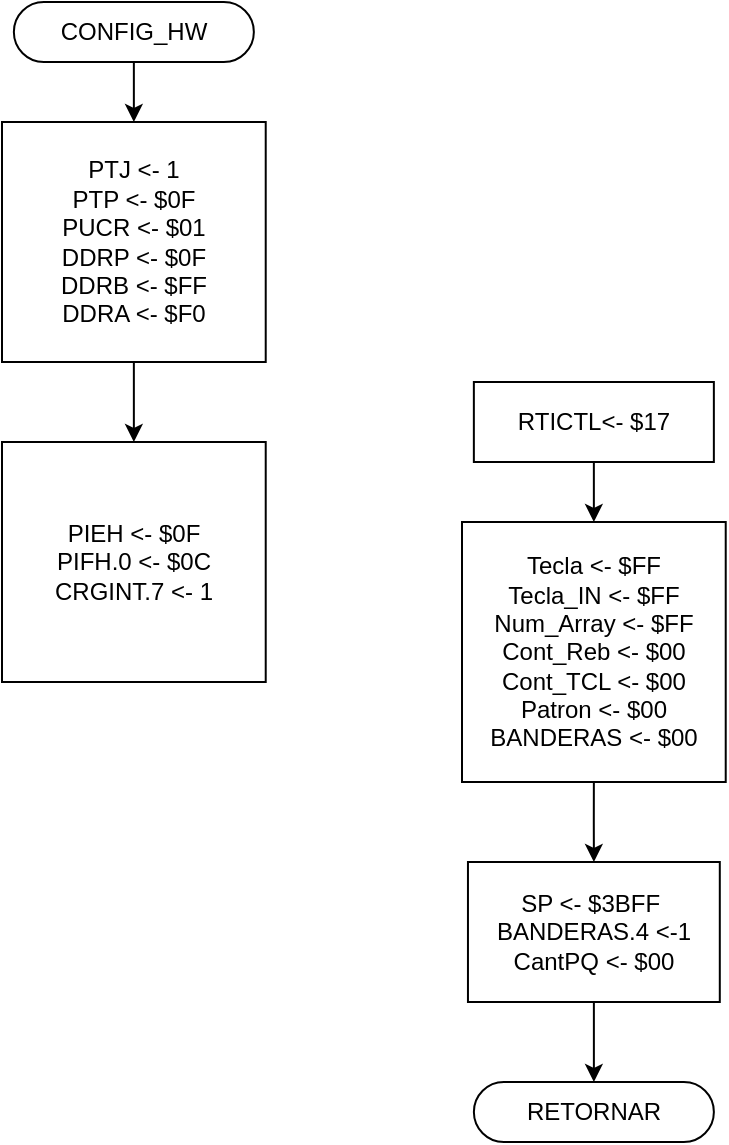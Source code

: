 <mxfile version="13.3.7" type="device"><diagram id="C5RBs43oDa-KdzZeNtuy" name="Page-1"><mxGraphModel dx="510" dy="524" grid="1" gridSize="10" guides="1" tooltips="1" connect="1" arrows="1" fold="1" page="1" pageScale="1" pageWidth="827" pageHeight="1169" math="0" shadow="0"><root><mxCell id="WIyWlLk6GJQsqaUBKTNV-0"/><mxCell id="WIyWlLk6GJQsqaUBKTNV-1" parent="WIyWlLk6GJQsqaUBKTNV-0"/><mxCell id="BiNuqb0XL55MywbdJWPC-0" style="edgeStyle=orthogonalEdgeStyle;rounded=0;orthogonalLoop=1;jettySize=auto;html=1;exitX=0.5;exitY=1;exitDx=0;exitDy=0;entryX=0.5;entryY=0;entryDx=0;entryDy=0;" parent="WIyWlLk6GJQsqaUBKTNV-1" source="BiNuqb0XL55MywbdJWPC-1" target="BiNuqb0XL55MywbdJWPC-3" edge="1"><mxGeometry relative="1" as="geometry"/></mxCell><mxCell id="BiNuqb0XL55MywbdJWPC-1" value="CONFIG_HW" style="rounded=1;whiteSpace=wrap;html=1;fontSize=12;glass=0;strokeWidth=1;shadow=0;arcSize=50;" parent="WIyWlLk6GJQsqaUBKTNV-1" vertex="1"><mxGeometry x="165.93" y="30" width="120" height="30" as="geometry"/></mxCell><mxCell id="BiNuqb0XL55MywbdJWPC-11" style="edgeStyle=orthogonalEdgeStyle;rounded=0;orthogonalLoop=1;jettySize=auto;html=1;exitX=0.5;exitY=1;exitDx=0;exitDy=0;entryX=0.5;entryY=0;entryDx=0;entryDy=0;" parent="WIyWlLk6GJQsqaUBKTNV-1" source="BiNuqb0XL55MywbdJWPC-3" target="BiNuqb0XL55MywbdJWPC-10" edge="1"><mxGeometry relative="1" as="geometry"/></mxCell><mxCell id="BiNuqb0XL55MywbdJWPC-3" value="PTJ &amp;lt;- 1&lt;br&gt;PTP &amp;lt;- $0F&lt;br&gt;PUCR &amp;lt;- $01&lt;br&gt;DDRP &amp;lt;- $0F&lt;br&gt;DDRB &amp;lt;- $FF&lt;br&gt;DDRA &amp;lt;- $F0" style="rounded=0;whiteSpace=wrap;html=1;" parent="WIyWlLk6GJQsqaUBKTNV-1" vertex="1"><mxGeometry x="160" y="90" width="131.86" height="120" as="geometry"/></mxCell><mxCell id="BiNuqb0XL55MywbdJWPC-4" style="edgeStyle=orthogonalEdgeStyle;rounded=0;orthogonalLoop=1;jettySize=auto;html=1;exitX=0.5;exitY=1;exitDx=0;exitDy=0;entryX=0.5;entryY=0;entryDx=0;entryDy=0;" parent="WIyWlLk6GJQsqaUBKTNV-1" source="BiNuqb0XL55MywbdJWPC-5" target="BiNuqb0XL55MywbdJWPC-7" edge="1"><mxGeometry relative="1" as="geometry"/></mxCell><mxCell id="BiNuqb0XL55MywbdJWPC-5" value="&lt;span&gt;RTICTL&amp;lt;- $17&lt;/span&gt;" style="rounded=0;whiteSpace=wrap;html=1;" parent="WIyWlLk6GJQsqaUBKTNV-1" vertex="1"><mxGeometry x="395.93" y="220" width="120" height="40" as="geometry"/></mxCell><mxCell id="BiNuqb0XL55MywbdJWPC-6" style="edgeStyle=orthogonalEdgeStyle;rounded=0;orthogonalLoop=1;jettySize=auto;html=1;exitX=0.5;exitY=1;exitDx=0;exitDy=0;" parent="WIyWlLk6GJQsqaUBKTNV-1" source="BiNuqb0XL55MywbdJWPC-7" target="BiNuqb0XL55MywbdJWPC-8" edge="1"><mxGeometry relative="1" as="geometry"/></mxCell><mxCell id="BiNuqb0XL55MywbdJWPC-7" value="Tecla &amp;lt;- $FF&lt;br&gt;Tecla_IN &amp;lt;- $FF&lt;br&gt;Num_Array &amp;lt;- $FF&lt;br&gt;Cont_Reb &amp;lt;- $00&lt;br&gt;Cont_TCL &amp;lt;- $00&lt;br&gt;Patron &amp;lt;- $00&lt;br&gt;BANDERAS &amp;lt;- $00" style="rounded=0;whiteSpace=wrap;html=1;" parent="WIyWlLk6GJQsqaUBKTNV-1" vertex="1"><mxGeometry x="390" y="290" width="131.86" height="130" as="geometry"/></mxCell><mxCell id="JgVnHlpCNay2Xa7bmQYu-2" style="edgeStyle=orthogonalEdgeStyle;rounded=0;orthogonalLoop=1;jettySize=auto;html=1;exitX=0.5;exitY=1;exitDx=0;exitDy=0;entryX=0.5;entryY=0;entryDx=0;entryDy=0;" edge="1" parent="WIyWlLk6GJQsqaUBKTNV-1" source="BiNuqb0XL55MywbdJWPC-8" target="JgVnHlpCNay2Xa7bmQYu-0"><mxGeometry relative="1" as="geometry"/></mxCell><mxCell id="BiNuqb0XL55MywbdJWPC-8" value="&lt;span&gt;SP &amp;lt;-&amp;nbsp;$3BFF&amp;nbsp;&lt;br&gt;BANDERAS.4 &amp;lt;-1&lt;br&gt;CantPQ &amp;lt;- $00&lt;br&gt;&lt;/span&gt;" style="rounded=0;whiteSpace=wrap;html=1;" parent="WIyWlLk6GJQsqaUBKTNV-1" vertex="1"><mxGeometry x="392.98" y="460" width="125.92" height="70" as="geometry"/></mxCell><mxCell id="BiNuqb0XL55MywbdJWPC-10" value="PIEH &amp;lt;- $0F&lt;br&gt;PIFH.0 &amp;lt;- $0C&lt;span&gt;&lt;br&gt;CRGINT.7 &amp;lt;- 1&lt;/span&gt;" style="rounded=0;whiteSpace=wrap;html=1;" parent="WIyWlLk6GJQsqaUBKTNV-1" vertex="1"><mxGeometry x="160.0" y="250" width="131.86" height="120" as="geometry"/></mxCell><mxCell id="JgVnHlpCNay2Xa7bmQYu-0" value="RETORNAR" style="rounded=1;whiteSpace=wrap;html=1;fontSize=12;glass=0;strokeWidth=1;shadow=0;arcSize=50;" vertex="1" parent="WIyWlLk6GJQsqaUBKTNV-1"><mxGeometry x="395.94" y="570" width="120" height="30" as="geometry"/></mxCell></root></mxGraphModel></diagram></mxfile>